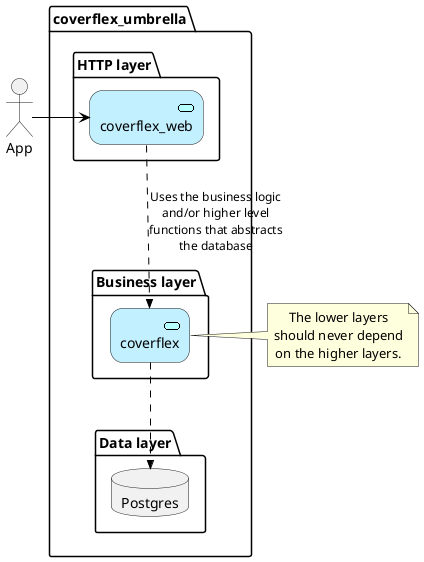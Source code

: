 @startuml
!include <archimate/Archimate>

actor App

package "coverflex_umbrella" {
  package "HTTP layer" {
    Application_Service(CoverflexWebApp, "coverflex_web")
  }

  package "Business layer" {
    Application_Service(CoverflexApp, "coverflex")
  }

  package "Data layer" {
    database "Postgres" as database
  }
}

Rel_Flow(CoverflexWebApp, CoverflexApp, Uses the business logic and/or higher level functions that abstracts the database)
Rel_Flow(CoverflexApp, database)

App -> CoverflexWebApp

note right of [CoverflexApp]
  The lower layers
  should never depend
  on the higher layers.
end note

@enduml
